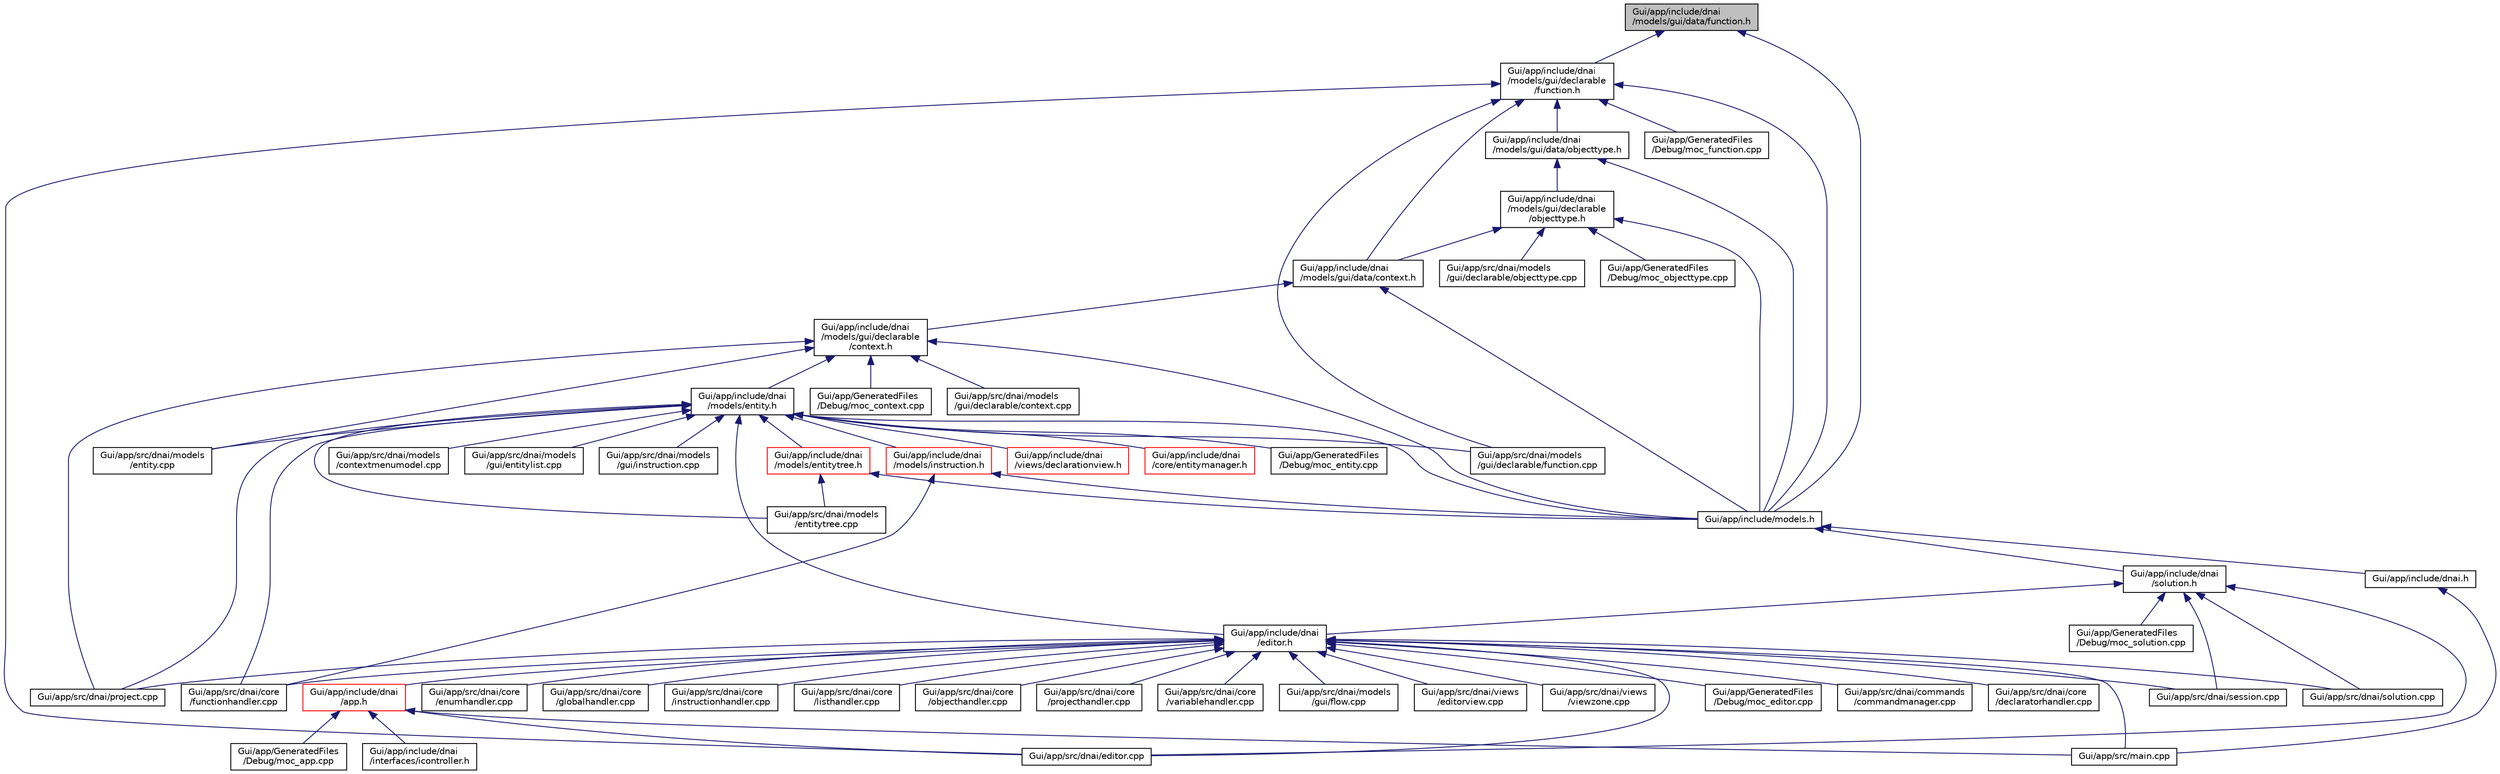 digraph "Gui/app/include/dnai/models/gui/data/function.h"
{
  edge [fontname="Helvetica",fontsize="10",labelfontname="Helvetica",labelfontsize="10"];
  node [fontname="Helvetica",fontsize="10",shape=record];
  Node1 [label="Gui/app/include/dnai\l/models/gui/data/function.h",height=0.2,width=0.4,color="black", fillcolor="grey75", style="filled", fontcolor="black"];
  Node1 -> Node2 [dir="back",color="midnightblue",fontsize="10",style="solid",fontname="Helvetica"];
  Node2 [label="Gui/app/include/dnai\l/models/gui/declarable\l/function.h",height=0.2,width=0.4,color="black", fillcolor="white", style="filled",URL="$declarable_2function_8h.html"];
  Node2 -> Node3 [dir="back",color="midnightblue",fontsize="10",style="solid",fontname="Helvetica"];
  Node3 [label="Gui/app/GeneratedFiles\l/Debug/moc_function.cpp",height=0.2,width=0.4,color="black", fillcolor="white", style="filled",URL="$moc__function_8cpp.html"];
  Node2 -> Node4 [dir="back",color="midnightblue",fontsize="10",style="solid",fontname="Helvetica"];
  Node4 [label="Gui/app/include/dnai\l/models/gui/data/context.h",height=0.2,width=0.4,color="black", fillcolor="white", style="filled",URL="$data_2context_8h.html"];
  Node4 -> Node5 [dir="back",color="midnightblue",fontsize="10",style="solid",fontname="Helvetica"];
  Node5 [label="Gui/app/include/dnai\l/models/gui/declarable\l/context.h",height=0.2,width=0.4,color="black", fillcolor="white", style="filled",URL="$declarable_2context_8h.html"];
  Node5 -> Node6 [dir="back",color="midnightblue",fontsize="10",style="solid",fontname="Helvetica"];
  Node6 [label="Gui/app/include/dnai\l/models/entity.h",height=0.2,width=0.4,color="black", fillcolor="white", style="filled",URL="$entity_8h.html"];
  Node6 -> Node7 [dir="back",color="midnightblue",fontsize="10",style="solid",fontname="Helvetica"];
  Node7 [label="Gui/app/include/dnai\l/editor.h",height=0.2,width=0.4,color="black", fillcolor="white", style="filled",URL="$editor_8h.html"];
  Node7 -> Node8 [dir="back",color="midnightblue",fontsize="10",style="solid",fontname="Helvetica"];
  Node8 [label="Gui/app/include/dnai\l/app.h",height=0.2,width=0.4,color="red", fillcolor="white", style="filled",URL="$app_8h.html"];
  Node8 -> Node9 [dir="back",color="midnightblue",fontsize="10",style="solid",fontname="Helvetica"];
  Node9 [label="Gui/app/GeneratedFiles\l/Debug/moc_app.cpp",height=0.2,width=0.4,color="black", fillcolor="white", style="filled",URL="$moc__app_8cpp.html"];
  Node8 -> Node10 [dir="back",color="midnightblue",fontsize="10",style="solid",fontname="Helvetica"];
  Node10 [label="Gui/app/include/dnai\l/interfaces/icontroller.h",height=0.2,width=0.4,color="black", fillcolor="white", style="filled",URL="$icontroller_8h.html"];
  Node8 -> Node11 [dir="back",color="midnightblue",fontsize="10",style="solid",fontname="Helvetica"];
  Node11 [label="Gui/app/src/dnai/editor.cpp",height=0.2,width=0.4,color="black", fillcolor="white", style="filled",URL="$editor_8cpp.html"];
  Node8 -> Node12 [dir="back",color="midnightblue",fontsize="10",style="solid",fontname="Helvetica"];
  Node12 [label="Gui/app/src/main.cpp",height=0.2,width=0.4,color="black", fillcolor="white", style="filled",URL="$main_8cpp.html"];
  Node7 -> Node13 [dir="back",color="midnightblue",fontsize="10",style="solid",fontname="Helvetica"];
  Node13 [label="Gui/app/GeneratedFiles\l/Debug/moc_editor.cpp",height=0.2,width=0.4,color="black", fillcolor="white", style="filled",URL="$moc__editor_8cpp.html"];
  Node7 -> Node14 [dir="back",color="midnightblue",fontsize="10",style="solid",fontname="Helvetica"];
  Node14 [label="Gui/app/src/dnai/commands\l/commandmanager.cpp",height=0.2,width=0.4,color="black", fillcolor="white", style="filled",URL="$commandmanager_8cpp.html"];
  Node7 -> Node15 [dir="back",color="midnightblue",fontsize="10",style="solid",fontname="Helvetica"];
  Node15 [label="Gui/app/src/dnai/core\l/declaratorhandler.cpp",height=0.2,width=0.4,color="black", fillcolor="white", style="filled",URL="$declaratorhandler_8cpp.html"];
  Node7 -> Node16 [dir="back",color="midnightblue",fontsize="10",style="solid",fontname="Helvetica"];
  Node16 [label="Gui/app/src/dnai/core\l/enumhandler.cpp",height=0.2,width=0.4,color="black", fillcolor="white", style="filled",URL="$enumhandler_8cpp.html"];
  Node7 -> Node17 [dir="back",color="midnightblue",fontsize="10",style="solid",fontname="Helvetica"];
  Node17 [label="Gui/app/src/dnai/core\l/functionhandler.cpp",height=0.2,width=0.4,color="black", fillcolor="white", style="filled",URL="$functionhandler_8cpp.html"];
  Node7 -> Node18 [dir="back",color="midnightblue",fontsize="10",style="solid",fontname="Helvetica"];
  Node18 [label="Gui/app/src/dnai/core\l/globalhandler.cpp",height=0.2,width=0.4,color="black", fillcolor="white", style="filled",URL="$globalhandler_8cpp.html"];
  Node7 -> Node19 [dir="back",color="midnightblue",fontsize="10",style="solid",fontname="Helvetica"];
  Node19 [label="Gui/app/src/dnai/core\l/instructionhandler.cpp",height=0.2,width=0.4,color="black", fillcolor="white", style="filled",URL="$instructionhandler_8cpp.html"];
  Node7 -> Node20 [dir="back",color="midnightblue",fontsize="10",style="solid",fontname="Helvetica"];
  Node20 [label="Gui/app/src/dnai/core\l/listhandler.cpp",height=0.2,width=0.4,color="black", fillcolor="white", style="filled",URL="$listhandler_8cpp.html"];
  Node7 -> Node21 [dir="back",color="midnightblue",fontsize="10",style="solid",fontname="Helvetica"];
  Node21 [label="Gui/app/src/dnai/core\l/objecthandler.cpp",height=0.2,width=0.4,color="black", fillcolor="white", style="filled",URL="$objecthandler_8cpp.html"];
  Node7 -> Node22 [dir="back",color="midnightblue",fontsize="10",style="solid",fontname="Helvetica"];
  Node22 [label="Gui/app/src/dnai/core\l/projecthandler.cpp",height=0.2,width=0.4,color="black", fillcolor="white", style="filled",URL="$projecthandler_8cpp.html"];
  Node7 -> Node23 [dir="back",color="midnightblue",fontsize="10",style="solid",fontname="Helvetica"];
  Node23 [label="Gui/app/src/dnai/core\l/variablehandler.cpp",height=0.2,width=0.4,color="black", fillcolor="white", style="filled",URL="$variablehandler_8cpp.html"];
  Node7 -> Node11 [dir="back",color="midnightblue",fontsize="10",style="solid",fontname="Helvetica"];
  Node7 -> Node24 [dir="back",color="midnightblue",fontsize="10",style="solid",fontname="Helvetica"];
  Node24 [label="Gui/app/src/dnai/models\l/gui/flow.cpp",height=0.2,width=0.4,color="black", fillcolor="white", style="filled",URL="$models_2gui_2flow_8cpp.html"];
  Node7 -> Node25 [dir="back",color="midnightblue",fontsize="10",style="solid",fontname="Helvetica"];
  Node25 [label="Gui/app/src/dnai/project.cpp",height=0.2,width=0.4,color="black", fillcolor="white", style="filled",URL="$project_8cpp.html"];
  Node7 -> Node26 [dir="back",color="midnightblue",fontsize="10",style="solid",fontname="Helvetica"];
  Node26 [label="Gui/app/src/dnai/session.cpp",height=0.2,width=0.4,color="black", fillcolor="white", style="filled",URL="$session_8cpp.html"];
  Node7 -> Node27 [dir="back",color="midnightblue",fontsize="10",style="solid",fontname="Helvetica"];
  Node27 [label="Gui/app/src/dnai/solution.cpp",height=0.2,width=0.4,color="black", fillcolor="white", style="filled",URL="$solution_8cpp.html"];
  Node7 -> Node28 [dir="back",color="midnightblue",fontsize="10",style="solid",fontname="Helvetica"];
  Node28 [label="Gui/app/src/dnai/views\l/editorview.cpp",height=0.2,width=0.4,color="black", fillcolor="white", style="filled",URL="$editorview_8cpp.html"];
  Node7 -> Node29 [dir="back",color="midnightblue",fontsize="10",style="solid",fontname="Helvetica"];
  Node29 [label="Gui/app/src/dnai/views\l/viewzone.cpp",height=0.2,width=0.4,color="black", fillcolor="white", style="filled",URL="$viewzone_8cpp.html"];
  Node7 -> Node12 [dir="back",color="midnightblue",fontsize="10",style="solid",fontname="Helvetica"];
  Node6 -> Node30 [dir="back",color="midnightblue",fontsize="10",style="solid",fontname="Helvetica"];
  Node30 [label="Gui/app/include/dnai\l/views/declarationview.h",height=0.2,width=0.4,color="red", fillcolor="white", style="filled",URL="$declarationview_8h.html"];
  Node6 -> Node31 [dir="back",color="midnightblue",fontsize="10",style="solid",fontname="Helvetica"];
  Node31 [label="Gui/app/include/dnai\l/core/entitymanager.h",height=0.2,width=0.4,color="red", fillcolor="white", style="filled",URL="$entitymanager_8h.html"];
  Node6 -> Node32 [dir="back",color="midnightblue",fontsize="10",style="solid",fontname="Helvetica"];
  Node32 [label="Gui/app/GeneratedFiles\l/Debug/moc_entity.cpp",height=0.2,width=0.4,color="black", fillcolor="white", style="filled",URL="$moc__entity_8cpp.html"];
  Node6 -> Node33 [dir="back",color="midnightblue",fontsize="10",style="solid",fontname="Helvetica"];
  Node33 [label="Gui/app/include/dnai\l/models/entitytree.h",height=0.2,width=0.4,color="red", fillcolor="white", style="filled",URL="$entitytree_8h.html"];
  Node33 -> Node34 [dir="back",color="midnightblue",fontsize="10",style="solid",fontname="Helvetica"];
  Node34 [label="Gui/app/include/models.h",height=0.2,width=0.4,color="black", fillcolor="white", style="filled",URL="$models_8h.html"];
  Node34 -> Node35 [dir="back",color="midnightblue",fontsize="10",style="solid",fontname="Helvetica"];
  Node35 [label="Gui/app/include/dnai\l/solution.h",height=0.2,width=0.4,color="black", fillcolor="white", style="filled",URL="$solution_8h.html"];
  Node35 -> Node7 [dir="back",color="midnightblue",fontsize="10",style="solid",fontname="Helvetica"];
  Node35 -> Node36 [dir="back",color="midnightblue",fontsize="10",style="solid",fontname="Helvetica"];
  Node36 [label="Gui/app/GeneratedFiles\l/Debug/moc_solution.cpp",height=0.2,width=0.4,color="black", fillcolor="white", style="filled",URL="$moc__solution_8cpp.html"];
  Node35 -> Node11 [dir="back",color="midnightblue",fontsize="10",style="solid",fontname="Helvetica"];
  Node35 -> Node26 [dir="back",color="midnightblue",fontsize="10",style="solid",fontname="Helvetica"];
  Node35 -> Node27 [dir="back",color="midnightblue",fontsize="10",style="solid",fontname="Helvetica"];
  Node34 -> Node37 [dir="back",color="midnightblue",fontsize="10",style="solid",fontname="Helvetica"];
  Node37 [label="Gui/app/include/dnai.h",height=0.2,width=0.4,color="black", fillcolor="white", style="filled",URL="$dnai_8h.html"];
  Node37 -> Node12 [dir="back",color="midnightblue",fontsize="10",style="solid",fontname="Helvetica"];
  Node33 -> Node38 [dir="back",color="midnightblue",fontsize="10",style="solid",fontname="Helvetica"];
  Node38 [label="Gui/app/src/dnai/models\l/entitytree.cpp",height=0.2,width=0.4,color="black", fillcolor="white", style="filled",URL="$entitytree_8cpp.html"];
  Node6 -> Node39 [dir="back",color="midnightblue",fontsize="10",style="solid",fontname="Helvetica"];
  Node39 [label="Gui/app/include/dnai\l/models/instruction.h",height=0.2,width=0.4,color="red", fillcolor="white", style="filled",URL="$instruction_8h.html"];
  Node39 -> Node34 [dir="back",color="midnightblue",fontsize="10",style="solid",fontname="Helvetica"];
  Node39 -> Node17 [dir="back",color="midnightblue",fontsize="10",style="solid",fontname="Helvetica"];
  Node6 -> Node34 [dir="back",color="midnightblue",fontsize="10",style="solid",fontname="Helvetica"];
  Node6 -> Node17 [dir="back",color="midnightblue",fontsize="10",style="solid",fontname="Helvetica"];
  Node6 -> Node40 [dir="back",color="midnightblue",fontsize="10",style="solid",fontname="Helvetica"];
  Node40 [label="Gui/app/src/dnai/models\l/contextmenumodel.cpp",height=0.2,width=0.4,color="black", fillcolor="white", style="filled",URL="$contextmenumodel_8cpp.html"];
  Node6 -> Node41 [dir="back",color="midnightblue",fontsize="10",style="solid",fontname="Helvetica"];
  Node41 [label="Gui/app/src/dnai/models\l/entity.cpp",height=0.2,width=0.4,color="black", fillcolor="white", style="filled",URL="$entity_8cpp.html"];
  Node6 -> Node38 [dir="back",color="midnightblue",fontsize="10",style="solid",fontname="Helvetica"];
  Node6 -> Node42 [dir="back",color="midnightblue",fontsize="10",style="solid",fontname="Helvetica"];
  Node42 [label="Gui/app/src/dnai/models\l/gui/declarable/function.cpp",height=0.2,width=0.4,color="black", fillcolor="white", style="filled",URL="$function_8cpp.html"];
  Node6 -> Node43 [dir="back",color="midnightblue",fontsize="10",style="solid",fontname="Helvetica"];
  Node43 [label="Gui/app/src/dnai/models\l/gui/entitylist.cpp",height=0.2,width=0.4,color="black", fillcolor="white", style="filled",URL="$entitylist_8cpp.html"];
  Node6 -> Node44 [dir="back",color="midnightblue",fontsize="10",style="solid",fontname="Helvetica"];
  Node44 [label="Gui/app/src/dnai/models\l/gui/instruction.cpp",height=0.2,width=0.4,color="black", fillcolor="white", style="filled",URL="$instruction_8cpp.html"];
  Node6 -> Node25 [dir="back",color="midnightblue",fontsize="10",style="solid",fontname="Helvetica"];
  Node5 -> Node45 [dir="back",color="midnightblue",fontsize="10",style="solid",fontname="Helvetica"];
  Node45 [label="Gui/app/GeneratedFiles\l/Debug/moc_context.cpp",height=0.2,width=0.4,color="black", fillcolor="white", style="filled",URL="$moc__context_8cpp.html"];
  Node5 -> Node34 [dir="back",color="midnightblue",fontsize="10",style="solid",fontname="Helvetica"];
  Node5 -> Node41 [dir="back",color="midnightblue",fontsize="10",style="solid",fontname="Helvetica"];
  Node5 -> Node46 [dir="back",color="midnightblue",fontsize="10",style="solid",fontname="Helvetica"];
  Node46 [label="Gui/app/src/dnai/models\l/gui/declarable/context.cpp",height=0.2,width=0.4,color="black", fillcolor="white", style="filled",URL="$context_8cpp.html"];
  Node5 -> Node25 [dir="back",color="midnightblue",fontsize="10",style="solid",fontname="Helvetica"];
  Node4 -> Node34 [dir="back",color="midnightblue",fontsize="10",style="solid",fontname="Helvetica"];
  Node2 -> Node47 [dir="back",color="midnightblue",fontsize="10",style="solid",fontname="Helvetica"];
  Node47 [label="Gui/app/include/dnai\l/models/gui/data/objecttype.h",height=0.2,width=0.4,color="black", fillcolor="white", style="filled",URL="$data_2objecttype_8h.html"];
  Node47 -> Node48 [dir="back",color="midnightblue",fontsize="10",style="solid",fontname="Helvetica"];
  Node48 [label="Gui/app/include/dnai\l/models/gui/declarable\l/objecttype.h",height=0.2,width=0.4,color="black", fillcolor="white", style="filled",URL="$declarable_2objecttype_8h.html"];
  Node48 -> Node49 [dir="back",color="midnightblue",fontsize="10",style="solid",fontname="Helvetica"];
  Node49 [label="Gui/app/GeneratedFiles\l/Debug/moc_objecttype.cpp",height=0.2,width=0.4,color="black", fillcolor="white", style="filled",URL="$moc__objecttype_8cpp.html"];
  Node48 -> Node4 [dir="back",color="midnightblue",fontsize="10",style="solid",fontname="Helvetica"];
  Node48 -> Node34 [dir="back",color="midnightblue",fontsize="10",style="solid",fontname="Helvetica"];
  Node48 -> Node50 [dir="back",color="midnightblue",fontsize="10",style="solid",fontname="Helvetica"];
  Node50 [label="Gui/app/src/dnai/models\l/gui/declarable/objecttype.cpp",height=0.2,width=0.4,color="black", fillcolor="white", style="filled",URL="$objecttype_8cpp.html"];
  Node47 -> Node34 [dir="back",color="midnightblue",fontsize="10",style="solid",fontname="Helvetica"];
  Node2 -> Node34 [dir="back",color="midnightblue",fontsize="10",style="solid",fontname="Helvetica"];
  Node2 -> Node11 [dir="back",color="midnightblue",fontsize="10",style="solid",fontname="Helvetica"];
  Node2 -> Node42 [dir="back",color="midnightblue",fontsize="10",style="solid",fontname="Helvetica"];
  Node1 -> Node34 [dir="back",color="midnightblue",fontsize="10",style="solid",fontname="Helvetica"];
}

